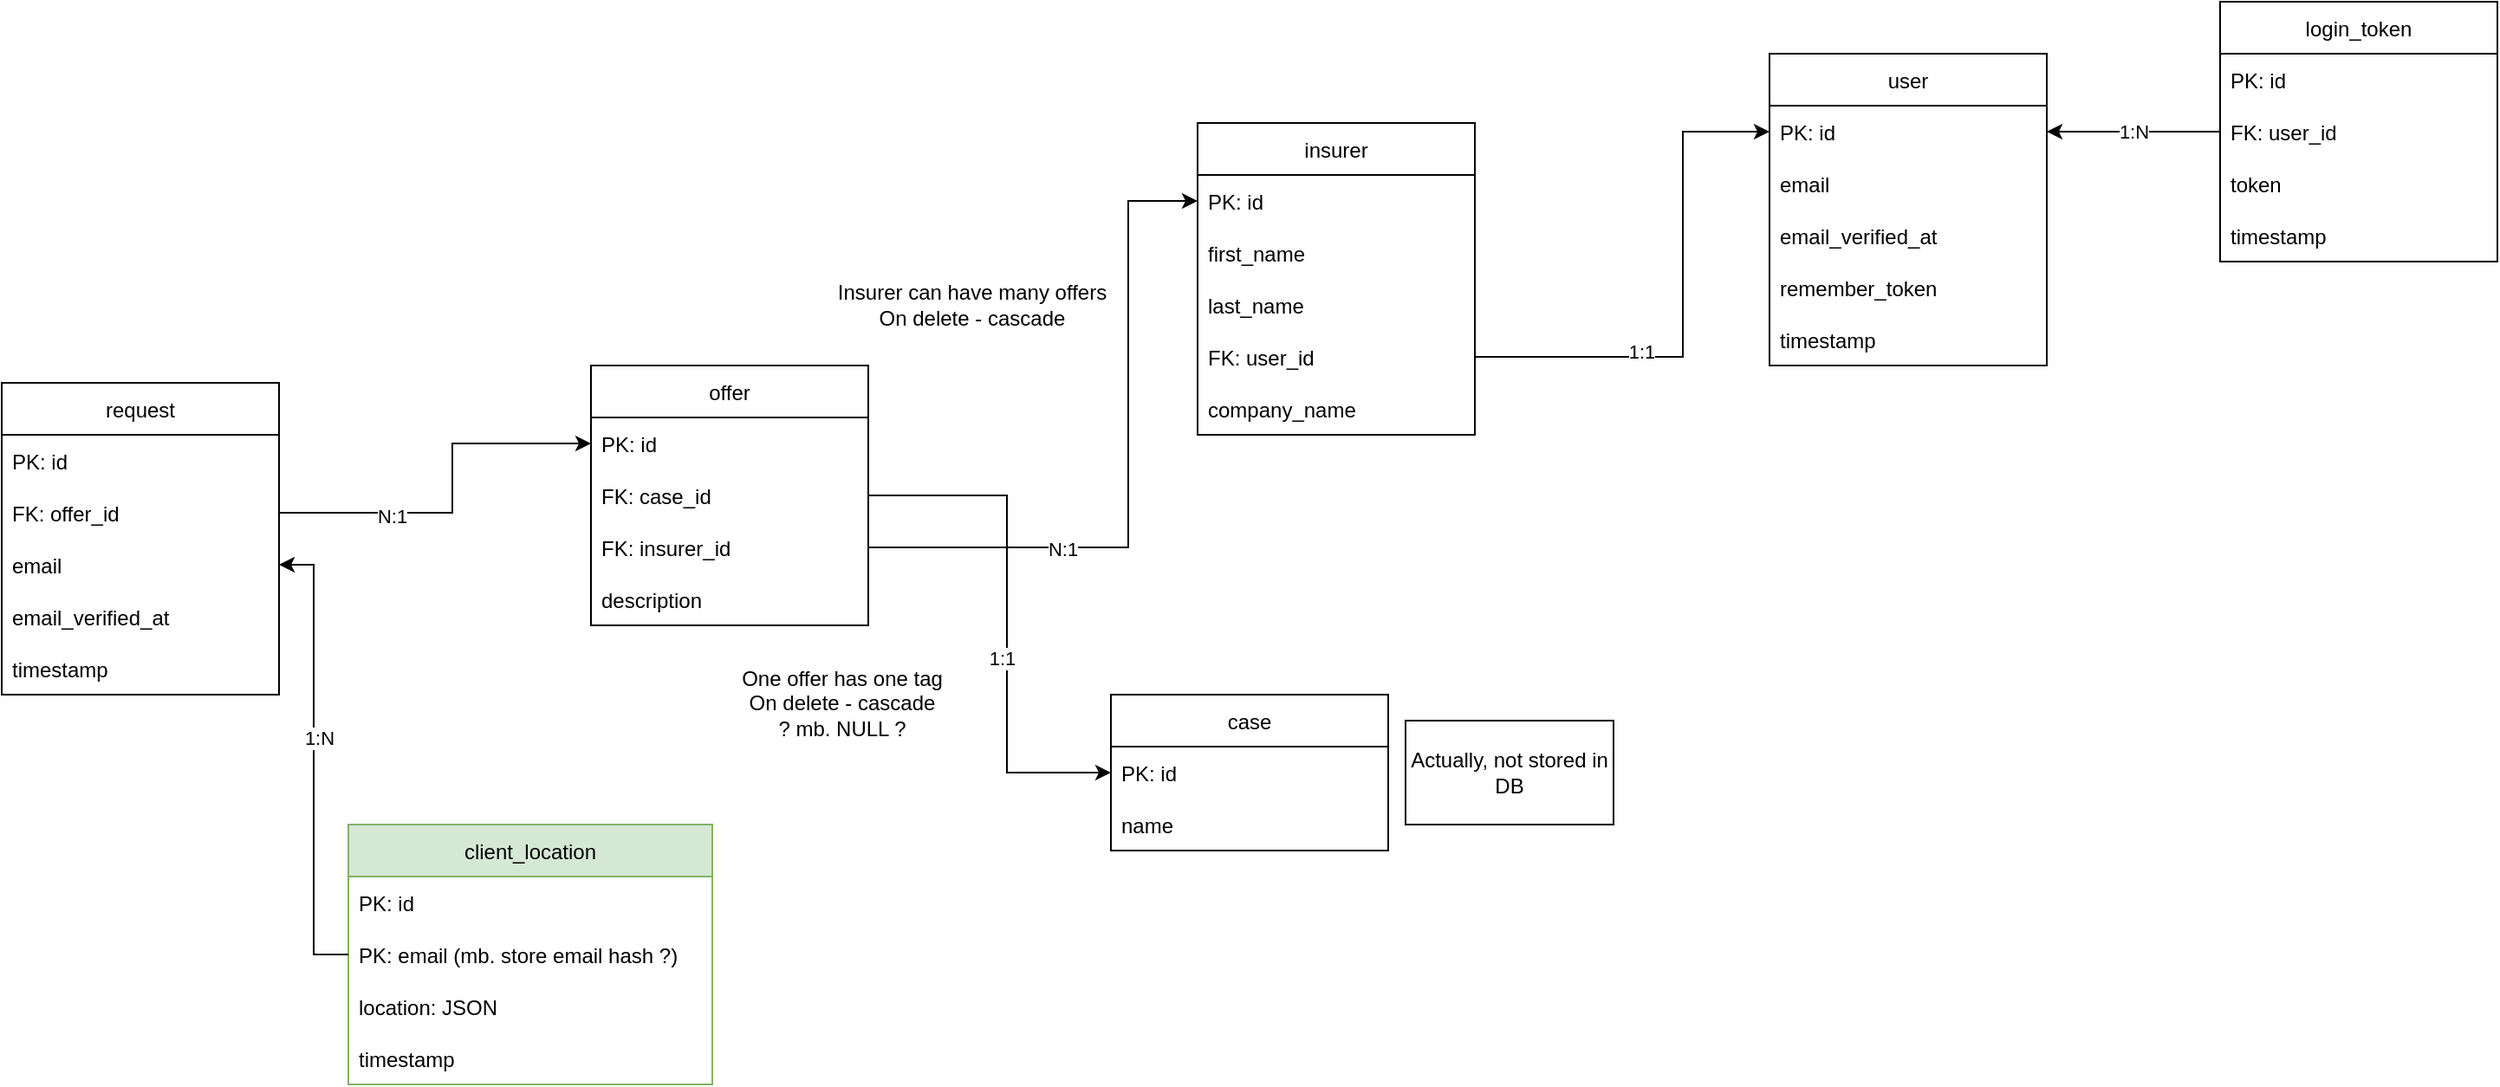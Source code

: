 <mxfile version="16.6.5" type="device"><diagram id="vwQBGc_js6VBd2NwohnD" name="Page-1"><mxGraphModel dx="2752" dy="1035" grid="1" gridSize="10" guides="1" tooltips="1" connect="1" arrows="1" fold="1" page="1" pageScale="1" pageWidth="850" pageHeight="1100" math="0" shadow="0"><root><mxCell id="0"/><mxCell id="1" parent="0"/><mxCell id="6WHOROJiZcmyDTrUHP8r-1" value="insurer" style="swimlane;fontStyle=0;childLayout=stackLayout;horizontal=1;startSize=30;horizontalStack=0;resizeParent=1;resizeParentMax=0;resizeLast=0;collapsible=1;marginBottom=0;" parent="1" vertex="1"><mxGeometry x="520" y="240" width="160" height="180" as="geometry"/></mxCell><mxCell id="6WHOROJiZcmyDTrUHP8r-2" value="PK: id" style="text;strokeColor=none;fillColor=none;align=left;verticalAlign=middle;spacingLeft=4;spacingRight=4;overflow=hidden;points=[[0,0.5],[1,0.5]];portConstraint=eastwest;rotatable=0;" parent="6WHOROJiZcmyDTrUHP8r-1" vertex="1"><mxGeometry y="30" width="160" height="30" as="geometry"/></mxCell><mxCell id="6WHOROJiZcmyDTrUHP8r-3" value="first_name" style="text;strokeColor=none;fillColor=none;align=left;verticalAlign=middle;spacingLeft=4;spacingRight=4;overflow=hidden;points=[[0,0.5],[1,0.5]];portConstraint=eastwest;rotatable=0;" parent="6WHOROJiZcmyDTrUHP8r-1" vertex="1"><mxGeometry y="60" width="160" height="30" as="geometry"/></mxCell><mxCell id="6WHOROJiZcmyDTrUHP8r-4" value="last_name" style="text;strokeColor=none;fillColor=none;align=left;verticalAlign=middle;spacingLeft=4;spacingRight=4;overflow=hidden;points=[[0,0.5],[1,0.5]];portConstraint=eastwest;rotatable=0;" parent="6WHOROJiZcmyDTrUHP8r-1" vertex="1"><mxGeometry y="90" width="160" height="30" as="geometry"/></mxCell><mxCell id="6WHOROJiZcmyDTrUHP8r-5" value="FK: user_id" style="text;strokeColor=none;fillColor=none;align=left;verticalAlign=middle;spacingLeft=4;spacingRight=4;overflow=hidden;points=[[0,0.5],[1,0.5]];portConstraint=eastwest;rotatable=0;" parent="6WHOROJiZcmyDTrUHP8r-1" vertex="1"><mxGeometry y="120" width="160" height="30" as="geometry"/></mxCell><mxCell id="6WHOROJiZcmyDTrUHP8r-6" value="company_name" style="text;strokeColor=none;fillColor=none;align=left;verticalAlign=middle;spacingLeft=4;spacingRight=4;overflow=hidden;points=[[0,0.5],[1,0.5]];portConstraint=eastwest;rotatable=0;" parent="6WHOROJiZcmyDTrUHP8r-1" vertex="1"><mxGeometry y="150" width="160" height="30" as="geometry"/></mxCell><mxCell id="6WHOROJiZcmyDTrUHP8r-7" value="offer" style="swimlane;fontStyle=0;childLayout=stackLayout;horizontal=1;startSize=30;horizontalStack=0;resizeParent=1;resizeParentMax=0;resizeLast=0;collapsible=1;marginBottom=0;" parent="1" vertex="1"><mxGeometry x="170" y="380" width="160" height="150" as="geometry"/></mxCell><mxCell id="6WHOROJiZcmyDTrUHP8r-8" value="PK: id" style="text;strokeColor=none;fillColor=none;align=left;verticalAlign=middle;spacingLeft=4;spacingRight=4;overflow=hidden;points=[[0,0.5],[1,0.5]];portConstraint=eastwest;rotatable=0;" parent="6WHOROJiZcmyDTrUHP8r-7" vertex="1"><mxGeometry y="30" width="160" height="30" as="geometry"/></mxCell><mxCell id="6WHOROJiZcmyDTrUHP8r-9" value="FK: case_id" style="text;strokeColor=none;fillColor=none;align=left;verticalAlign=middle;spacingLeft=4;spacingRight=4;overflow=hidden;points=[[0,0.5],[1,0.5]];portConstraint=eastwest;rotatable=0;" parent="6WHOROJiZcmyDTrUHP8r-7" vertex="1"><mxGeometry y="60" width="160" height="30" as="geometry"/></mxCell><mxCell id="6WHOROJiZcmyDTrUHP8r-10" value="FK: insurer_id" style="text;strokeColor=none;fillColor=none;align=left;verticalAlign=middle;spacingLeft=4;spacingRight=4;overflow=hidden;points=[[0,0.5],[1,0.5]];portConstraint=eastwest;rotatable=0;" parent="6WHOROJiZcmyDTrUHP8r-7" vertex="1"><mxGeometry y="90" width="160" height="30" as="geometry"/></mxCell><mxCell id="6WHOROJiZcmyDTrUHP8r-11" value="description" style="text;strokeColor=none;fillColor=none;align=left;verticalAlign=middle;spacingLeft=4;spacingRight=4;overflow=hidden;points=[[0,0.5],[1,0.5]];portConstraint=eastwest;rotatable=0;" parent="6WHOROJiZcmyDTrUHP8r-7" vertex="1"><mxGeometry y="120" width="160" height="30" as="geometry"/></mxCell><mxCell id="6WHOROJiZcmyDTrUHP8r-13" value="case" style="swimlane;fontStyle=0;childLayout=stackLayout;horizontal=1;startSize=30;horizontalStack=0;resizeParent=1;resizeParentMax=0;resizeLast=0;collapsible=1;marginBottom=0;" parent="1" vertex="1"><mxGeometry x="470" y="570" width="160" height="90" as="geometry"/></mxCell><mxCell id="6WHOROJiZcmyDTrUHP8r-14" value="PK: id" style="text;strokeColor=none;fillColor=none;align=left;verticalAlign=middle;spacingLeft=4;spacingRight=4;overflow=hidden;points=[[0,0.5],[1,0.5]];portConstraint=eastwest;rotatable=0;" parent="6WHOROJiZcmyDTrUHP8r-13" vertex="1"><mxGeometry y="30" width="160" height="30" as="geometry"/></mxCell><mxCell id="6WHOROJiZcmyDTrUHP8r-15" value="name" style="text;strokeColor=none;fillColor=none;align=left;verticalAlign=middle;spacingLeft=4;spacingRight=4;overflow=hidden;points=[[0,0.5],[1,0.5]];portConstraint=eastwest;rotatable=0;" parent="6WHOROJiZcmyDTrUHP8r-13" vertex="1"><mxGeometry y="60" width="160" height="30" as="geometry"/></mxCell><mxCell id="6WHOROJiZcmyDTrUHP8r-18" value="" style="endArrow=classic;html=1;rounded=0;exitX=1;exitY=0.5;exitDx=0;exitDy=0;entryX=0;entryY=0.5;entryDx=0;entryDy=0;" parent="1" source="6WHOROJiZcmyDTrUHP8r-9" target="6WHOROJiZcmyDTrUHP8r-14" edge="1"><mxGeometry width="50" height="50" relative="1" as="geometry"><mxPoint x="400" y="490" as="sourcePoint"/><mxPoint x="450" y="440" as="targetPoint"/><Array as="points"><mxPoint x="410" y="455"/><mxPoint x="410" y="615"/></Array></mxGeometry></mxCell><mxCell id="6WHOROJiZcmyDTrUHP8r-21" value="1:1" style="edgeLabel;html=1;align=center;verticalAlign=middle;resizable=0;points=[];" parent="6WHOROJiZcmyDTrUHP8r-18" vertex="1" connectable="0"><mxGeometry x="0.16" y="-3" relative="1" as="geometry"><mxPoint as="offset"/></mxGeometry></mxCell><mxCell id="6WHOROJiZcmyDTrUHP8r-19" value="" style="endArrow=classic;html=1;rounded=0;exitX=1;exitY=0.5;exitDx=0;exitDy=0;entryX=0;entryY=0.5;entryDx=0;entryDy=0;" parent="1" source="6WHOROJiZcmyDTrUHP8r-10" target="6WHOROJiZcmyDTrUHP8r-2" edge="1"><mxGeometry width="50" height="50" relative="1" as="geometry"><mxPoint x="400" y="490" as="sourcePoint"/><mxPoint x="450" y="440" as="targetPoint"/><Array as="points"><mxPoint x="480" y="485"/><mxPoint x="480" y="285"/></Array></mxGeometry></mxCell><mxCell id="6WHOROJiZcmyDTrUHP8r-20" value="N:1" style="edgeLabel;html=1;align=center;verticalAlign=middle;resizable=0;points=[];" parent="6WHOROJiZcmyDTrUHP8r-19" vertex="1" connectable="0"><mxGeometry x="-0.426" y="-1" relative="1" as="geometry"><mxPoint as="offset"/></mxGeometry></mxCell><mxCell id="5U4peH4KbhFjtiZoABVI-1" value="&lt;div&gt;One offer has one tag&lt;/div&gt;&lt;div&gt;On delete - cascade&lt;/div&gt;&lt;div&gt;? mb. NULL ?&lt;/div&gt;" style="text;html=1;strokeColor=none;fillColor=none;align=center;verticalAlign=middle;whiteSpace=wrap;rounded=0;" parent="1" vertex="1"><mxGeometry x="240" y="550" width="150" height="50" as="geometry"/></mxCell><mxCell id="5U4peH4KbhFjtiZoABVI-2" value="&lt;div&gt;Insurer can have many offers&lt;/div&gt;&lt;div&gt;&lt;div&gt;On delete - cascade&lt;/div&gt;&lt;/div&gt;" style="text;html=1;strokeColor=none;fillColor=none;align=center;verticalAlign=middle;whiteSpace=wrap;rounded=0;" parent="1" vertex="1"><mxGeometry x="280" y="330" width="220" height="30" as="geometry"/></mxCell><mxCell id="5U4peH4KbhFjtiZoABVI-3" value="Actually, not stored in DB" style="rounded=0;whiteSpace=wrap;html=1;" parent="1" vertex="1"><mxGeometry x="640" y="585" width="120" height="60" as="geometry"/></mxCell><mxCell id="rZYNWw6W39hJl1IwIx0R-1" value="user" style="swimlane;fontStyle=0;childLayout=stackLayout;horizontal=1;startSize=30;horizontalStack=0;resizeParent=1;resizeParentMax=0;resizeLast=0;collapsible=1;marginBottom=0;" parent="1" vertex="1"><mxGeometry x="850" y="200" width="160" height="180" as="geometry"/></mxCell><mxCell id="rZYNWw6W39hJl1IwIx0R-2" value="PK: id" style="text;strokeColor=none;fillColor=none;align=left;verticalAlign=middle;spacingLeft=4;spacingRight=4;overflow=hidden;points=[[0,0.5],[1,0.5]];portConstraint=eastwest;rotatable=0;" parent="rZYNWw6W39hJl1IwIx0R-1" vertex="1"><mxGeometry y="30" width="160" height="30" as="geometry"/></mxCell><mxCell id="rZYNWw6W39hJl1IwIx0R-3" value="email" style="text;strokeColor=none;fillColor=none;align=left;verticalAlign=middle;spacingLeft=4;spacingRight=4;overflow=hidden;points=[[0,0.5],[1,0.5]];portConstraint=eastwest;rotatable=0;" parent="rZYNWw6W39hJl1IwIx0R-1" vertex="1"><mxGeometry y="60" width="160" height="30" as="geometry"/></mxCell><mxCell id="rZYNWw6W39hJl1IwIx0R-4" value="email_verified_at" style="text;strokeColor=none;fillColor=none;align=left;verticalAlign=middle;spacingLeft=4;spacingRight=4;overflow=hidden;points=[[0,0.5],[1,0.5]];portConstraint=eastwest;rotatable=0;" parent="rZYNWw6W39hJl1IwIx0R-1" vertex="1"><mxGeometry y="90" width="160" height="30" as="geometry"/></mxCell><mxCell id="rZYNWw6W39hJl1IwIx0R-5" value="remember_token" style="text;strokeColor=none;fillColor=none;align=left;verticalAlign=middle;spacingLeft=4;spacingRight=4;overflow=hidden;points=[[0,0.5],[1,0.5]];portConstraint=eastwest;rotatable=0;" parent="rZYNWw6W39hJl1IwIx0R-1" vertex="1"><mxGeometry y="120" width="160" height="30" as="geometry"/></mxCell><mxCell id="m1HpeEY3gTqqsmzFMjPY-1" value="timestamp" style="text;strokeColor=none;fillColor=none;align=left;verticalAlign=middle;spacingLeft=4;spacingRight=4;overflow=hidden;points=[[0,0.5],[1,0.5]];portConstraint=eastwest;rotatable=0;" parent="rZYNWw6W39hJl1IwIx0R-1" vertex="1"><mxGeometry y="150" width="160" height="30" as="geometry"/></mxCell><mxCell id="m1HpeEY3gTqqsmzFMjPY-2" value="" style="endArrow=classic;html=1;rounded=0;exitX=1;exitY=0.5;exitDx=0;exitDy=0;entryX=0;entryY=0.5;entryDx=0;entryDy=0;" parent="1" source="6WHOROJiZcmyDTrUHP8r-5" target="rZYNWw6W39hJl1IwIx0R-2" edge="1"><mxGeometry width="50" height="50" relative="1" as="geometry"><mxPoint x="460" y="490" as="sourcePoint"/><mxPoint x="510" y="440" as="targetPoint"/><Array as="points"><mxPoint x="800" y="375"/><mxPoint x="800" y="245"/></Array></mxGeometry></mxCell><mxCell id="m1HpeEY3gTqqsmzFMjPY-3" value="1:1" style="edgeLabel;html=1;align=center;verticalAlign=middle;resizable=0;points=[];" parent="m1HpeEY3gTqqsmzFMjPY-2" vertex="1" connectable="0"><mxGeometry x="-0.36" y="3" relative="1" as="geometry"><mxPoint as="offset"/></mxGeometry></mxCell><mxCell id="m1HpeEY3gTqqsmzFMjPY-4" value="request" style="swimlane;fontStyle=0;childLayout=stackLayout;horizontal=1;startSize=30;horizontalStack=0;resizeParent=1;resizeParentMax=0;resizeLast=0;collapsible=1;marginBottom=0;" parent="1" vertex="1"><mxGeometry x="-170" y="390" width="160" height="180" as="geometry"/></mxCell><mxCell id="m1HpeEY3gTqqsmzFMjPY-5" value="PK: id" style="text;strokeColor=none;fillColor=none;align=left;verticalAlign=middle;spacingLeft=4;spacingRight=4;overflow=hidden;points=[[0,0.5],[1,0.5]];portConstraint=eastwest;rotatable=0;" parent="m1HpeEY3gTqqsmzFMjPY-4" vertex="1"><mxGeometry y="30" width="160" height="30" as="geometry"/></mxCell><mxCell id="m1HpeEY3gTqqsmzFMjPY-7" value="FK: offer_id" style="text;strokeColor=none;fillColor=none;align=left;verticalAlign=middle;spacingLeft=4;spacingRight=4;overflow=hidden;points=[[0,0.5],[1,0.5]];portConstraint=eastwest;rotatable=0;" parent="m1HpeEY3gTqqsmzFMjPY-4" vertex="1"><mxGeometry y="60" width="160" height="30" as="geometry"/></mxCell><mxCell id="m1HpeEY3gTqqsmzFMjPY-6" value="email" style="text;strokeColor=none;fillColor=none;align=left;verticalAlign=middle;spacingLeft=4;spacingRight=4;overflow=hidden;points=[[0,0.5],[1,0.5]];portConstraint=eastwest;rotatable=0;" parent="m1HpeEY3gTqqsmzFMjPY-4" vertex="1"><mxGeometry y="90" width="160" height="30" as="geometry"/></mxCell><mxCell id="Q4lNLit_9Ql3wmD7apl8-8" value="email_verified_at" style="text;strokeColor=none;fillColor=none;align=left;verticalAlign=middle;spacingLeft=4;spacingRight=4;overflow=hidden;points=[[0,0.5],[1,0.5]];portConstraint=eastwest;rotatable=0;" parent="m1HpeEY3gTqqsmzFMjPY-4" vertex="1"><mxGeometry y="120" width="160" height="30" as="geometry"/></mxCell><mxCell id="Q4lNLit_9Ql3wmD7apl8-9" value="timestamp" style="text;strokeColor=none;fillColor=none;align=left;verticalAlign=middle;spacingLeft=4;spacingRight=4;overflow=hidden;points=[[0,0.5],[1,0.5]];portConstraint=eastwest;rotatable=0;" parent="m1HpeEY3gTqqsmzFMjPY-4" vertex="1"><mxGeometry y="150" width="160" height="30" as="geometry"/></mxCell><mxCell id="m1HpeEY3gTqqsmzFMjPY-9" value="" style="endArrow=classic;html=1;rounded=0;exitX=1;exitY=0.5;exitDx=0;exitDy=0;entryX=0;entryY=0.5;entryDx=0;entryDy=0;" parent="1" source="m1HpeEY3gTqqsmzFMjPY-7" target="6WHOROJiZcmyDTrUHP8r-8" edge="1"><mxGeometry width="50" height="50" relative="1" as="geometry"><mxPoint x="260" y="490" as="sourcePoint"/><mxPoint x="310" y="440" as="targetPoint"/><Array as="points"><mxPoint x="90" y="465"/><mxPoint x="90" y="425"/></Array></mxGeometry></mxCell><mxCell id="m1HpeEY3gTqqsmzFMjPY-10" value="N:1" style="edgeLabel;html=1;align=center;verticalAlign=middle;resizable=0;points=[];" parent="m1HpeEY3gTqqsmzFMjPY-9" vertex="1" connectable="0"><mxGeometry x="-0.409" y="-2" relative="1" as="geometry"><mxPoint as="offset"/></mxGeometry></mxCell><mxCell id="Q4lNLit_9Ql3wmD7apl8-1" value="login_token" style="swimlane;fontStyle=0;childLayout=stackLayout;horizontal=1;startSize=30;horizontalStack=0;resizeParent=1;resizeParentMax=0;resizeLast=0;collapsible=1;marginBottom=0;" parent="1" vertex="1"><mxGeometry x="1110" y="170" width="160" height="150" as="geometry"/></mxCell><mxCell id="Q4lNLit_9Ql3wmD7apl8-2" value="PK: id" style="text;strokeColor=none;fillColor=none;align=left;verticalAlign=middle;spacingLeft=4;spacingRight=4;overflow=hidden;points=[[0,0.5],[1,0.5]];portConstraint=eastwest;rotatable=0;" parent="Q4lNLit_9Ql3wmD7apl8-1" vertex="1"><mxGeometry y="30" width="160" height="30" as="geometry"/></mxCell><mxCell id="Q4lNLit_9Ql3wmD7apl8-3" value="FK: user_id" style="text;strokeColor=none;fillColor=none;align=left;verticalAlign=middle;spacingLeft=4;spacingRight=4;overflow=hidden;points=[[0,0.5],[1,0.5]];portConstraint=eastwest;rotatable=0;" parent="Q4lNLit_9Ql3wmD7apl8-1" vertex="1"><mxGeometry y="60" width="160" height="30" as="geometry"/></mxCell><mxCell id="Q4lNLit_9Ql3wmD7apl8-4" value="token" style="text;strokeColor=none;fillColor=none;align=left;verticalAlign=middle;spacingLeft=4;spacingRight=4;overflow=hidden;points=[[0,0.5],[1,0.5]];portConstraint=eastwest;rotatable=0;" parent="Q4lNLit_9Ql3wmD7apl8-1" vertex="1"><mxGeometry y="90" width="160" height="30" as="geometry"/></mxCell><mxCell id="Q4lNLit_9Ql3wmD7apl8-6" value="timestamp" style="text;strokeColor=none;fillColor=none;align=left;verticalAlign=middle;spacingLeft=4;spacingRight=4;overflow=hidden;points=[[0,0.5],[1,0.5]];portConstraint=eastwest;rotatable=0;" parent="Q4lNLit_9Ql3wmD7apl8-1" vertex="1"><mxGeometry y="120" width="160" height="30" as="geometry"/></mxCell><mxCell id="Q4lNLit_9Ql3wmD7apl8-7" value="1:N" style="endArrow=classic;html=1;rounded=0;exitX=0;exitY=0.5;exitDx=0;exitDy=0;entryX=1;entryY=0.5;entryDx=0;entryDy=0;" parent="1" source="Q4lNLit_9Ql3wmD7apl8-3" target="rZYNWw6W39hJl1IwIx0R-2" edge="1"><mxGeometry width="50" height="50" relative="1" as="geometry"><mxPoint x="1010" y="470" as="sourcePoint"/><mxPoint x="1060" y="420" as="targetPoint"/></mxGeometry></mxCell><mxCell id="jCpWtc2q9E9FR8rQooAp-1" value="client_location" style="swimlane;fontStyle=0;childLayout=stackLayout;horizontal=1;startSize=30;horizontalStack=0;resizeParent=1;resizeParentMax=0;resizeLast=0;collapsible=1;marginBottom=0;fillColor=#d5e8d4;strokeColor=#82b366;" vertex="1" parent="1"><mxGeometry x="30" y="645" width="210" height="150" as="geometry"/></mxCell><mxCell id="jCpWtc2q9E9FR8rQooAp-2" value="PK: id" style="text;strokeColor=none;fillColor=none;align=left;verticalAlign=middle;spacingLeft=4;spacingRight=4;overflow=hidden;points=[[0,0.5],[1,0.5]];portConstraint=eastwest;rotatable=0;" vertex="1" parent="jCpWtc2q9E9FR8rQooAp-1"><mxGeometry y="30" width="210" height="30" as="geometry"/></mxCell><mxCell id="jCpWtc2q9E9FR8rQooAp-3" value="PK: email (mb. store email hash ?)" style="text;strokeColor=none;fillColor=none;align=left;verticalAlign=middle;spacingLeft=4;spacingRight=4;overflow=hidden;points=[[0,0.5],[1,0.5]];portConstraint=eastwest;rotatable=0;" vertex="1" parent="jCpWtc2q9E9FR8rQooAp-1"><mxGeometry y="60" width="210" height="30" as="geometry"/></mxCell><mxCell id="jCpWtc2q9E9FR8rQooAp-4" value="location: JSON" style="text;strokeColor=none;fillColor=none;align=left;verticalAlign=middle;spacingLeft=4;spacingRight=4;overflow=hidden;points=[[0,0.5],[1,0.5]];portConstraint=eastwest;rotatable=0;" vertex="1" parent="jCpWtc2q9E9FR8rQooAp-1"><mxGeometry y="90" width="210" height="30" as="geometry"/></mxCell><mxCell id="jCpWtc2q9E9FR8rQooAp-6" value="timestamp" style="text;strokeColor=none;fillColor=none;align=left;verticalAlign=middle;spacingLeft=4;spacingRight=4;overflow=hidden;points=[[0,0.5],[1,0.5]];portConstraint=eastwest;rotatable=0;" vertex="1" parent="jCpWtc2q9E9FR8rQooAp-1"><mxGeometry y="120" width="210" height="30" as="geometry"/></mxCell><mxCell id="jCpWtc2q9E9FR8rQooAp-7" value="" style="endArrow=classic;html=1;rounded=0;exitX=0;exitY=0.5;exitDx=0;exitDy=0;entryX=1;entryY=0.5;entryDx=0;entryDy=0;" edge="1" parent="1" source="jCpWtc2q9E9FR8rQooAp-3" target="m1HpeEY3gTqqsmzFMjPY-6"><mxGeometry width="50" height="50" relative="1" as="geometry"><mxPoint x="500" y="550" as="sourcePoint"/><mxPoint x="550" y="500" as="targetPoint"/><Array as="points"><mxPoint x="10" y="720"/><mxPoint x="10" y="495"/></Array></mxGeometry></mxCell><mxCell id="jCpWtc2q9E9FR8rQooAp-8" value="1:N" style="edgeLabel;html=1;align=center;verticalAlign=middle;resizable=0;points=[];" vertex="1" connectable="0" parent="jCpWtc2q9E9FR8rQooAp-7"><mxGeometry x="0.094" y="-3" relative="1" as="geometry"><mxPoint as="offset"/></mxGeometry></mxCell></root></mxGraphModel></diagram></mxfile>